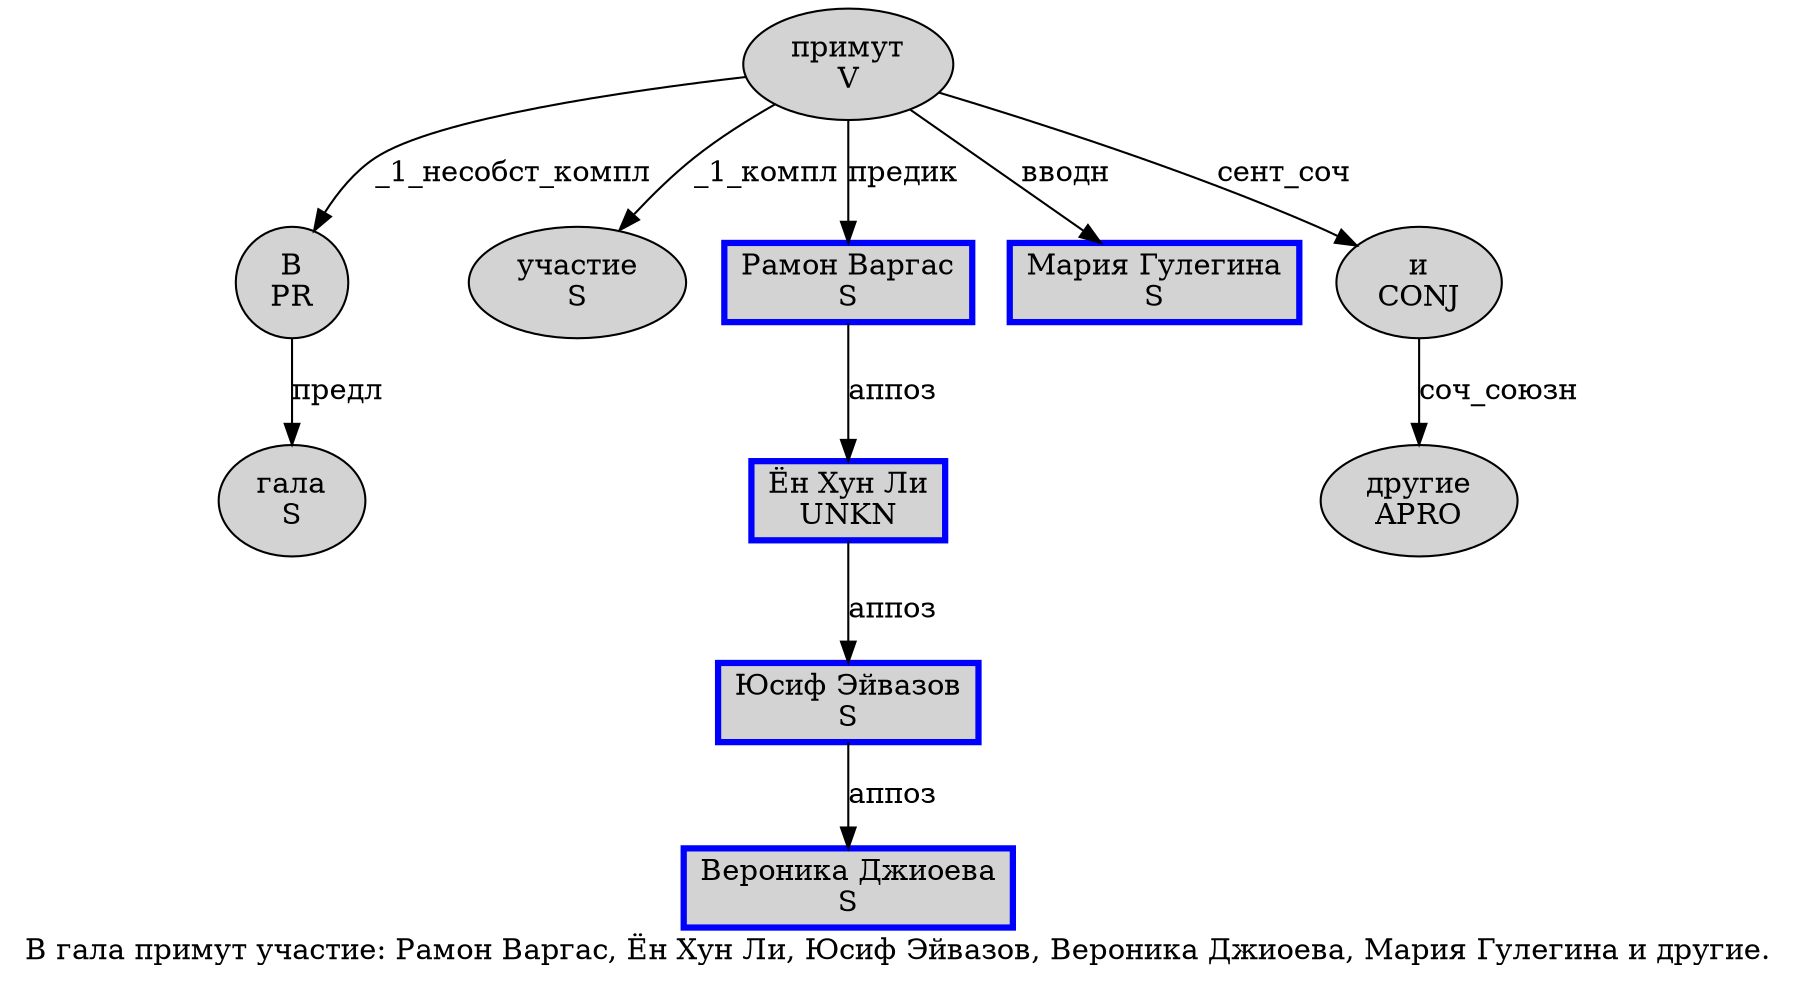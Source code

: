 digraph SENTENCE_206 {
	graph [label="В гала примут участие: Рамон Варгас, Ён Хун Ли, Юсиф Эйвазов, Вероника Джиоева, Мария Гулегина и другие."]
	node [style=filled]
		0 [label="В
PR" color="" fillcolor=lightgray penwidth=1 shape=ellipse]
		1 [label="гала
S" color="" fillcolor=lightgray penwidth=1 shape=ellipse]
		2 [label="примут
V" color="" fillcolor=lightgray penwidth=1 shape=ellipse]
		3 [label="участие
S" color="" fillcolor=lightgray penwidth=1 shape=ellipse]
		5 [label="Рамон Варгас
S" color=blue fillcolor=lightgray penwidth=3 shape=box]
		7 [label="Ён Хун Ли
UNKN" color=blue fillcolor=lightgray penwidth=3 shape=box]
		9 [label="Юсиф Эйвазов
S" color=blue fillcolor=lightgray penwidth=3 shape=box]
		11 [label="Вероника Джиоева
S" color=blue fillcolor=lightgray penwidth=3 shape=box]
		13 [label="Мария Гулегина
S" color=blue fillcolor=lightgray penwidth=3 shape=box]
		14 [label="и
CONJ" color="" fillcolor=lightgray penwidth=1 shape=ellipse]
		15 [label="другие
APRO" color="" fillcolor=lightgray penwidth=1 shape=ellipse]
			2 -> 0 [label="_1_несобст_компл"]
			2 -> 3 [label="_1_компл"]
			2 -> 5 [label="предик"]
			2 -> 13 [label="вводн"]
			2 -> 14 [label="сент_соч"]
			14 -> 15 [label="соч_союзн"]
			7 -> 9 [label="аппоз"]
			0 -> 1 [label="предл"]
			5 -> 7 [label="аппоз"]
			9 -> 11 [label="аппоз"]
}
